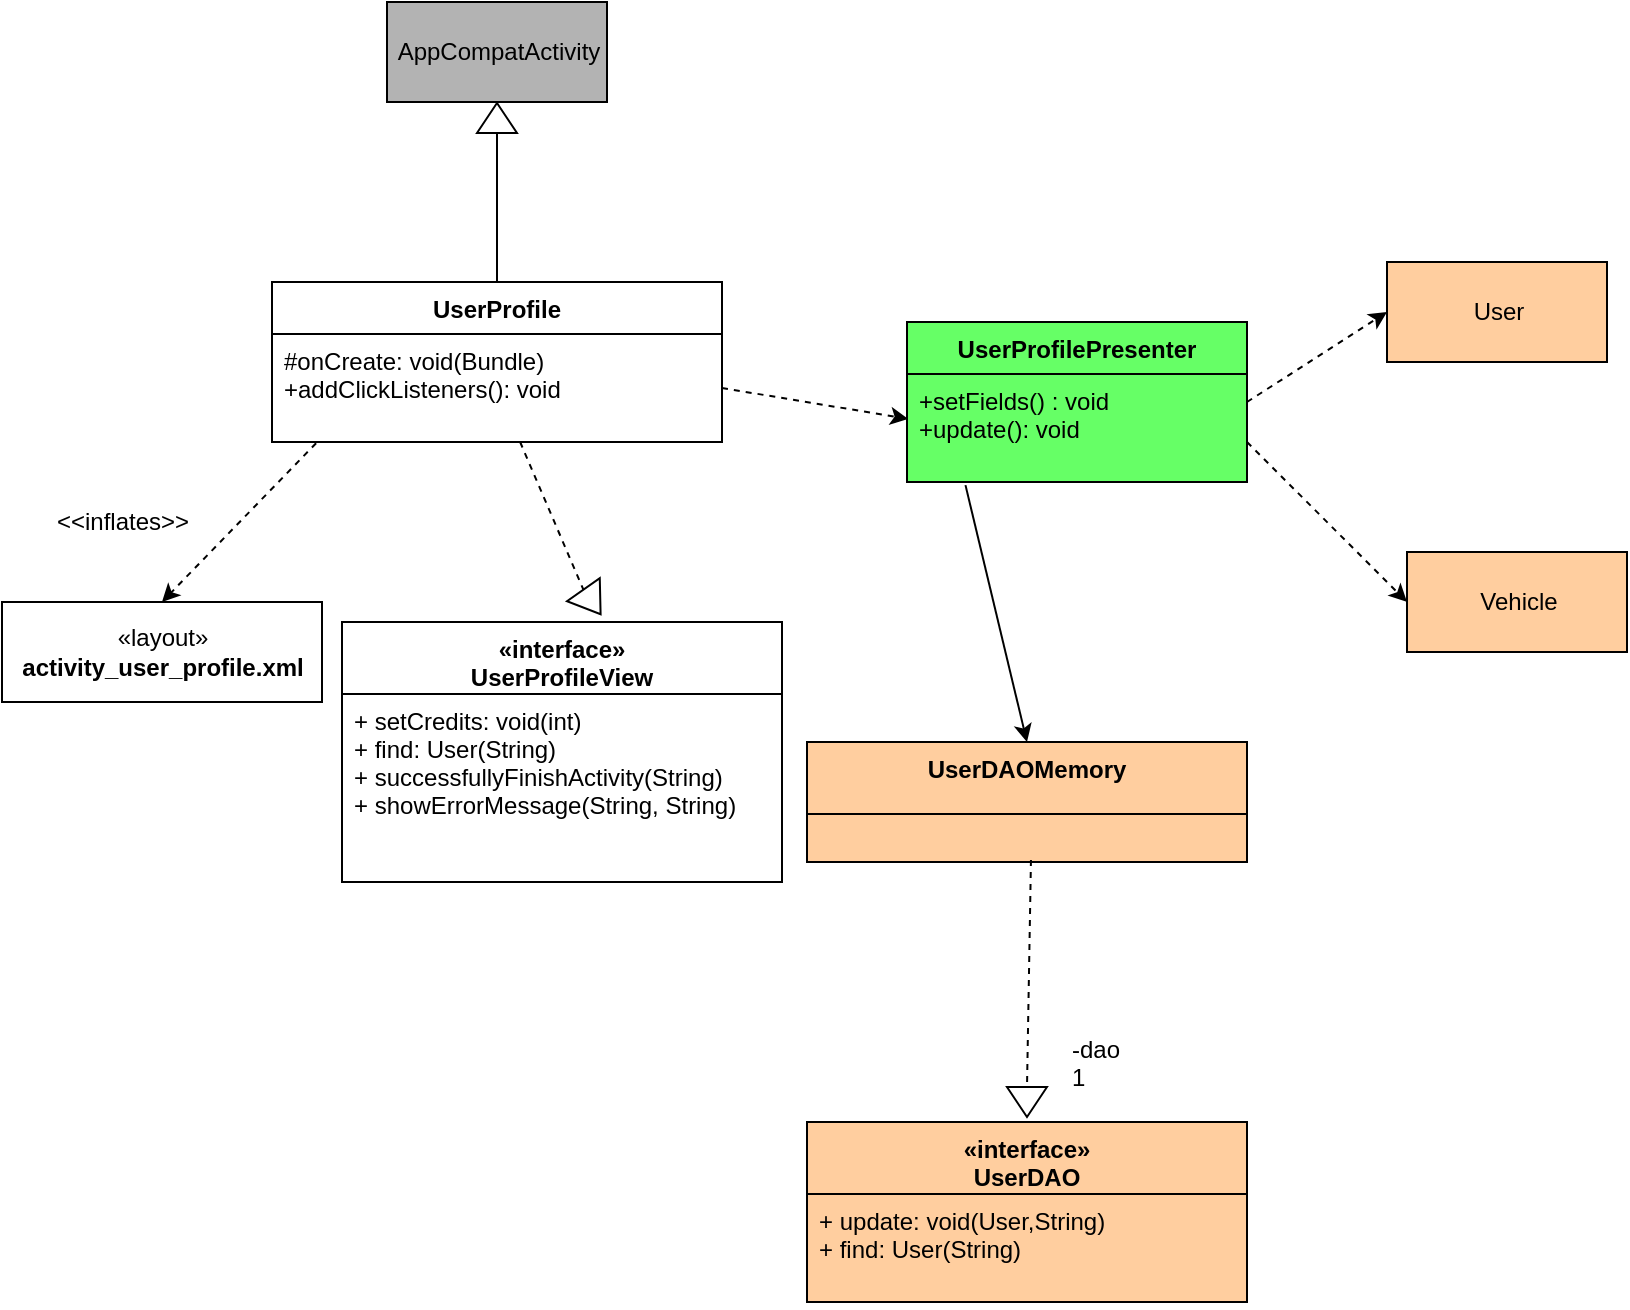 <mxfile version="13.0.3" type="device"><diagram id="tLCESofzutCXXeB2HSvw" name="Page-1"><mxGraphModel dx="358" dy="813" grid="1" gridSize="10" guides="1" tooltips="1" connect="1" arrows="1" fold="1" page="1" pageScale="1" pageWidth="850" pageHeight="1100" math="0" shadow="0"><root><mxCell id="0"/><mxCell id="1" parent="0"/><mxCell id="F2AQz9jSZlmfX_eqYaCm-52" value="AppCompatActivity" style="html=1;fillColor=#B3B3B3;strokeColor=#000000;" vertex="1" parent="1"><mxGeometry x="252.5" y="980" width="110" height="50" as="geometry"/></mxCell><mxCell id="F2AQz9jSZlmfX_eqYaCm-53" value="" style="triangle;whiteSpace=wrap;html=1;strokeColor=#000000;fillColor=#FFFFFF;rotation=-90;" vertex="1" parent="1"><mxGeometry x="300" y="1028" width="15" height="20" as="geometry"/></mxCell><mxCell id="F2AQz9jSZlmfX_eqYaCm-54" value="" style="endArrow=none;html=1;entryX=0;entryY=0.5;entryDx=0;entryDy=0;exitX=0.5;exitY=0;exitDx=0;exitDy=0;" edge="1" parent="1" source="F2AQz9jSZlmfX_eqYaCm-63" target="F2AQz9jSZlmfX_eqYaCm-53"><mxGeometry width="50" height="50" relative="1" as="geometry"><mxPoint x="307.5" y="1130" as="sourcePoint"/><mxPoint x="342.5" y="1080" as="targetPoint"/></mxGeometry></mxCell><mxCell id="F2AQz9jSZlmfX_eqYaCm-55" value="" style="endArrow=classic;html=1;exitX=0.098;exitY=1.011;exitDx=0;exitDy=0;exitPerimeter=0;dashed=1;entryX=0.5;entryY=0;entryDx=0;entryDy=0;" edge="1" parent="1" source="F2AQz9jSZlmfX_eqYaCm-64" target="F2AQz9jSZlmfX_eqYaCm-56"><mxGeometry width="50" height="50" relative="1" as="geometry"><mxPoint x="232.5" y="1300" as="sourcePoint"/><mxPoint x="202.5" y="1290" as="targetPoint"/></mxGeometry></mxCell><mxCell id="F2AQz9jSZlmfX_eqYaCm-56" value="«layout»&lt;br&gt;&lt;b&gt;activity_user_profile.xml&lt;/b&gt;" style="html=1;strokeColor=#000000;fillColor=#FFFFFF;" vertex="1" parent="1"><mxGeometry x="60" y="1280" width="160" height="50" as="geometry"/></mxCell><mxCell id="F2AQz9jSZlmfX_eqYaCm-57" value="" style="triangle;whiteSpace=wrap;html=1;strokeColor=#000000;fillColor=#FFFFFF;rotation=55;" vertex="1" parent="1"><mxGeometry x="347.5" y="1270" width="15" height="20" as="geometry"/></mxCell><mxCell id="F2AQz9jSZlmfX_eqYaCm-58" value="" style="endArrow=none;html=1;entryX=0;entryY=0.5;entryDx=0;entryDy=0;dashed=1;" edge="1" parent="1" source="F2AQz9jSZlmfX_eqYaCm-64" target="F2AQz9jSZlmfX_eqYaCm-57"><mxGeometry width="50" height="50" relative="1" as="geometry"><mxPoint x="322.5" y="1262.432" as="sourcePoint"/><mxPoint x="352.5" y="1270" as="targetPoint"/></mxGeometry></mxCell><mxCell id="F2AQz9jSZlmfX_eqYaCm-60" value="" style="endArrow=classic;html=1;exitX=1;exitY=0.5;exitDx=0;exitDy=0;dashed=1;entryX=0.004;entryY=0.863;entryDx=0;entryDy=0;entryPerimeter=0;" edge="1" parent="1" source="F2AQz9jSZlmfX_eqYaCm-64"><mxGeometry width="50" height="50" relative="1" as="geometry"><mxPoint x="485.68" y="1180.004" as="sourcePoint"/><mxPoint x="513.14" y="1188.438" as="targetPoint"/></mxGeometry></mxCell><mxCell id="F2AQz9jSZlmfX_eqYaCm-61" value="UserProfilePresenter" style="swimlane;fontStyle=1;align=center;verticalAlign=top;childLayout=stackLayout;horizontal=1;startSize=26;horizontalStack=0;resizeParent=1;resizeParentMax=0;resizeLast=0;collapsible=1;marginBottom=0;strokeColor=#000000;fillColor=#66FF66;gradientColor=none;" vertex="1" parent="1"><mxGeometry x="512.5" y="1140" width="170" height="80" as="geometry"/></mxCell><mxCell id="F2AQz9jSZlmfX_eqYaCm-62" value="+setFields() : void&#10;+update(): void" style="text;strokeColor=#000000;fillColor=#66FF66;align=left;verticalAlign=top;spacingLeft=4;spacingRight=4;overflow=hidden;rotatable=0;points=[[0,0.5],[1,0.5]];portConstraint=eastwest;gradientColor=none;" vertex="1" parent="F2AQz9jSZlmfX_eqYaCm-61"><mxGeometry y="26" width="170" height="54" as="geometry"/></mxCell><mxCell id="F2AQz9jSZlmfX_eqYaCm-63" value="UserProfile" style="swimlane;fontStyle=1;align=center;verticalAlign=top;childLayout=stackLayout;horizontal=1;startSize=26;horizontalStack=0;resizeParent=1;resizeParentMax=0;resizeLast=0;collapsible=1;marginBottom=0;strokeColor=#000000;fillColor=#FFFFFF;" vertex="1" parent="1"><mxGeometry x="195" y="1120" width="225" height="80" as="geometry"/></mxCell><mxCell id="F2AQz9jSZlmfX_eqYaCm-64" value="#onCreate: void(Bundle)&#10;+addClickListeners(): void" style="text;strokeColor=none;fillColor=none;align=left;verticalAlign=top;spacingLeft=4;spacingRight=4;overflow=hidden;rotatable=0;points=[[0,0.5],[1,0.5]];portConstraint=eastwest;" vertex="1" parent="F2AQz9jSZlmfX_eqYaCm-63"><mxGeometry y="26" width="225" height="54" as="geometry"/></mxCell><mxCell id="F2AQz9jSZlmfX_eqYaCm-65" value="" style="endArrow=classic;html=1;exitX=0.172;exitY=1.029;exitDx=0;exitDy=0;exitPerimeter=0;entryX=0.5;entryY=0;entryDx=0;entryDy=0;" edge="1" parent="1" source="F2AQz9jSZlmfX_eqYaCm-62" target="F2AQz9jSZlmfX_eqYaCm-70"><mxGeometry width="50" height="50" relative="1" as="geometry"><mxPoint x="552.5" y="1300" as="sourcePoint"/><mxPoint x="532.5" y="1320" as="targetPoint"/></mxGeometry></mxCell><mxCell id="F2AQz9jSZlmfX_eqYaCm-66" value="" style="endArrow=classic;html=1;exitX=1;exitY=0.5;exitDx=0;exitDy=0;dashed=1;entryX=0;entryY=0.5;entryDx=0;entryDy=0;" edge="1" parent="1" source="F2AQz9jSZlmfX_eqYaCm-61" target="F2AQz9jSZlmfX_eqYaCm-68"><mxGeometry width="50" height="50" relative="1" as="geometry"><mxPoint x="702.5" y="1172.28" as="sourcePoint"/><mxPoint x="772.5" y="1150" as="targetPoint"/></mxGeometry></mxCell><mxCell id="F2AQz9jSZlmfX_eqYaCm-67" value="" style="endArrow=classic;html=1;exitX=1;exitY=0.75;exitDx=0;exitDy=0;dashed=1;entryX=0;entryY=0.5;entryDx=0;entryDy=0;" edge="1" parent="1" source="F2AQz9jSZlmfX_eqYaCm-61" target="F2AQz9jSZlmfX_eqYaCm-69"><mxGeometry width="50" height="50" relative="1" as="geometry"><mxPoint x="712.5" y="1230" as="sourcePoint"/><mxPoint x="762.5" y="1240" as="targetPoint"/></mxGeometry></mxCell><mxCell id="F2AQz9jSZlmfX_eqYaCm-68" value="User" style="html=1;strokeColor=#000000;fillColor=#FFCE9F;gradientColor=none;" vertex="1" parent="1"><mxGeometry x="752.5" y="1110" width="110" height="50" as="geometry"/></mxCell><mxCell id="F2AQz9jSZlmfX_eqYaCm-69" value="Vehicle" style="html=1;strokeColor=#000000;fillColor=#FFCE9F;gradientColor=none;" vertex="1" parent="1"><mxGeometry x="762.5" y="1255" width="110" height="50" as="geometry"/></mxCell><mxCell id="F2AQz9jSZlmfX_eqYaCm-70" value="UserDAOMemory&#10;" style="swimlane;fontStyle=1;align=center;verticalAlign=top;childLayout=stackLayout;horizontal=1;startSize=36;horizontalStack=0;resizeParent=1;resizeParentMax=0;resizeLast=0;collapsible=1;marginBottom=0;strokeColor=#000000;fillColor=#FFCE9F;gradientColor=none;" vertex="1" parent="1"><mxGeometry x="462.5" y="1350" width="220" height="60" as="geometry"><mxRectangle x="360" y="590" width="120" height="70" as="alternateBounds"/></mxGeometry></mxCell><mxCell id="F2AQz9jSZlmfX_eqYaCm-71" value="" style="text;strokeColor=#000000;fillColor=#FFCE9F;align=left;verticalAlign=top;spacingLeft=4;spacingRight=4;overflow=hidden;rotatable=0;points=[[0,0.5],[1,0.5]];portConstraint=eastwest;" vertex="1" parent="F2AQz9jSZlmfX_eqYaCm-70"><mxGeometry y="36" width="220" height="24" as="geometry"/></mxCell><mxCell id="F2AQz9jSZlmfX_eqYaCm-72" value="«interface»&#10;UserDAO&#10;" style="swimlane;fontStyle=1;align=center;verticalAlign=top;childLayout=stackLayout;horizontal=1;startSize=36;horizontalStack=0;resizeParent=1;resizeParentMax=0;resizeLast=0;collapsible=1;marginBottom=0;strokeColor=#000000;fillColor=#FFCE9F;gradientColor=none;" vertex="1" parent="1"><mxGeometry x="462.5" y="1540" width="220" height="90" as="geometry"><mxRectangle x="360" y="590" width="120" height="70" as="alternateBounds"/></mxGeometry></mxCell><mxCell id="F2AQz9jSZlmfX_eqYaCm-73" value="+ update: void(User,String)&#10;+ find: User(String)&#10;" style="text;strokeColor=#000000;fillColor=#FFCE9F;align=left;verticalAlign=top;spacingLeft=4;spacingRight=4;overflow=hidden;rotatable=0;points=[[0,0.5],[1,0.5]];portConstraint=eastwest;" vertex="1" parent="F2AQz9jSZlmfX_eqYaCm-72"><mxGeometry y="36" width="220" height="54" as="geometry"/></mxCell><mxCell id="F2AQz9jSZlmfX_eqYaCm-74" value="" style="triangle;whiteSpace=wrap;html=1;strokeColor=#000000;fillColor=#FFFFFF;rotation=90;" vertex="1" parent="1"><mxGeometry x="565" y="1520" width="15" height="20" as="geometry"/></mxCell><mxCell id="F2AQz9jSZlmfX_eqYaCm-75" value="" style="endArrow=none;html=1;entryX=0;entryY=0.5;entryDx=0;entryDy=0;dashed=1;exitX=0.509;exitY=0.958;exitDx=0;exitDy=0;exitPerimeter=0;" edge="1" parent="1" source="F2AQz9jSZlmfX_eqYaCm-71" target="F2AQz9jSZlmfX_eqYaCm-74"><mxGeometry width="50" height="50" relative="1" as="geometry"><mxPoint x="376.564" y="1460" as="sourcePoint"/><mxPoint x="410" y="1530" as="targetPoint"/></mxGeometry></mxCell><mxCell id="F2AQz9jSZlmfX_eqYaCm-76" value="&amp;lt;&amp;lt;inflates&amp;gt;&amp;gt;" style="text;html=1;align=center;verticalAlign=middle;resizable=0;points=[];autosize=1;" vertex="1" parent="1"><mxGeometry x="80" y="1230" width="80" height="20" as="geometry"/></mxCell><mxCell id="F2AQz9jSZlmfX_eqYaCm-77" value="-dao&lt;br&gt;1" style="text;html=1;" vertex="1" parent="1"><mxGeometry x="592.5" y="1490" width="50" height="30" as="geometry"/></mxCell><mxCell id="F2AQz9jSZlmfX_eqYaCm-78" value="«interface»&#10;UserProfileView&#10;" style="swimlane;fontStyle=1;align=center;verticalAlign=top;childLayout=stackLayout;horizontal=1;startSize=36;horizontalStack=0;resizeParent=1;resizeParentMax=0;resizeLast=0;collapsible=1;marginBottom=0;" vertex="1" parent="1"><mxGeometry x="230" y="1290" width="220" height="130" as="geometry"><mxRectangle x="360" y="590" width="120" height="70" as="alternateBounds"/></mxGeometry></mxCell><mxCell id="F2AQz9jSZlmfX_eqYaCm-79" value="+ setCredits: void(int)&#10;+ find: User(String)&#10;+ successfullyFinishActivity(String)&#10;+ showErrorMessage(String, String)&#10;" style="text;align=left;verticalAlign=top;spacingLeft=4;spacingRight=4;overflow=hidden;rotatable=0;points=[[0,0.5],[1,0.5]];portConstraint=eastwest;" vertex="1" parent="F2AQz9jSZlmfX_eqYaCm-78"><mxGeometry y="36" width="220" height="94" as="geometry"/></mxCell></root></mxGraphModel></diagram></mxfile>